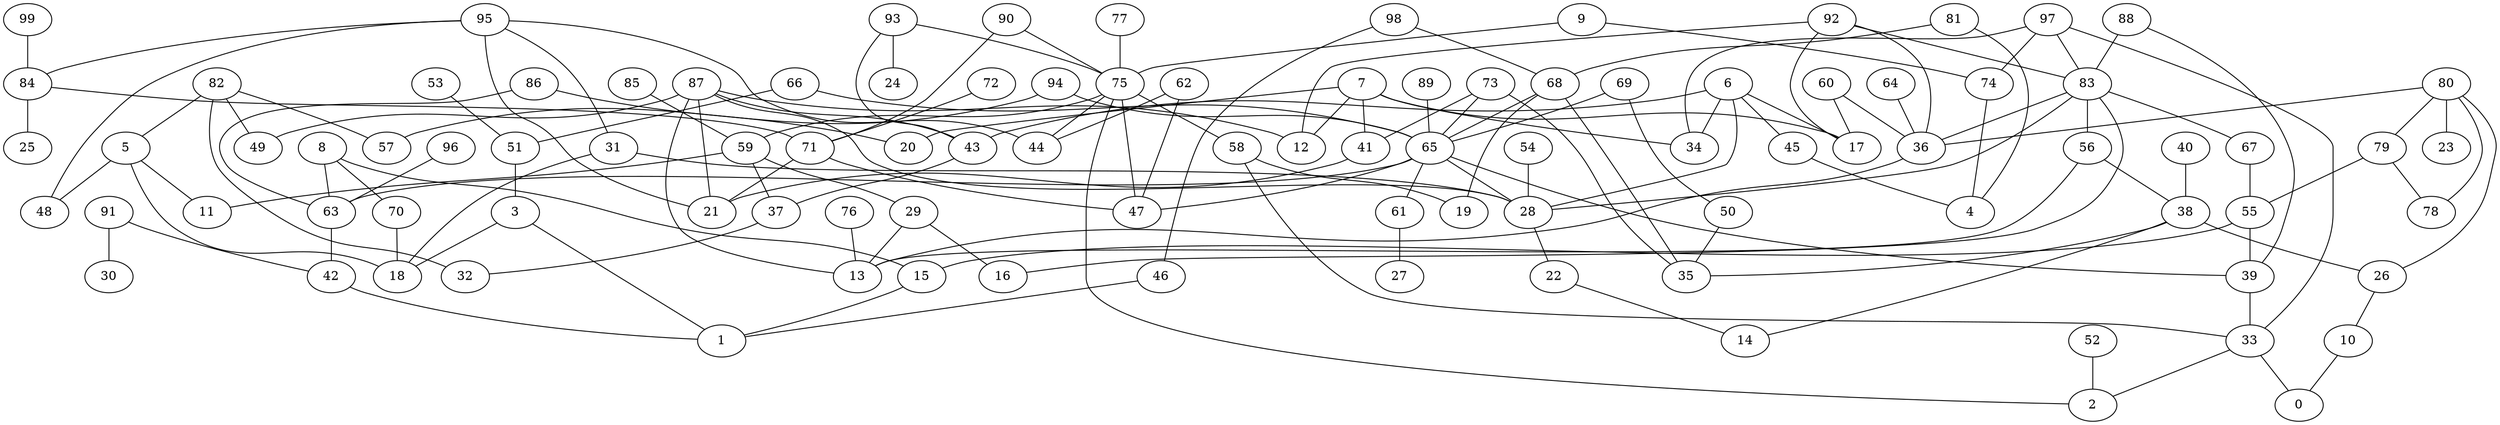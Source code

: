 digraph GG_graph {

subgraph G_graph {
edge [color = black]
"52" -> "2" [dir = none]
"89" -> "65" [dir = none]
"9" -> "74" [dir = none]
"40" -> "38" [dir = none]
"5" -> "11" [dir = none]
"77" -> "75" [dir = none]
"64" -> "36" [dir = none]
"15" -> "1" [dir = none]
"88" -> "39" [dir = none]
"60" -> "17" [dir = none]
"94" -> "57" [dir = none]
"94" -> "65" [dir = none]
"66" -> "51" [dir = none]
"66" -> "65" [dir = none]
"54" -> "28" [dir = none]
"98" -> "46" [dir = none]
"98" -> "68" [dir = none]
"82" -> "32" [dir = none]
"82" -> "49" [dir = none]
"41" -> "21" [dir = none]
"28" -> "22" [dir = none]
"80" -> "79" [dir = none]
"80" -> "78" [dir = none]
"80" -> "36" [dir = none]
"80" -> "23" [dir = none]
"80" -> "26" [dir = none]
"71" -> "47" [dir = none]
"71" -> "21" [dir = none]
"92" -> "83" [dir = none]
"51" -> "3" [dir = none]
"97" -> "34" [dir = none]
"97" -> "74" [dir = none]
"97" -> "33" [dir = none]
"97" -> "83" [dir = none]
"31" -> "28" [dir = none]
"63" -> "42" [dir = none]
"56" -> "38" [dir = none]
"83" -> "67" [dir = none]
"83" -> "28" [dir = none]
"68" -> "19" [dir = none]
"68" -> "35" [dir = none]
"68" -> "65" [dir = none]
"7" -> "17" [dir = none]
"7" -> "12" [dir = none]
"65" -> "39" [dir = none]
"65" -> "61" [dir = none]
"65" -> "63" [dir = none]
"65" -> "28" [dir = none]
"72" -> "71" [dir = none]
"91" -> "30" [dir = none]
"91" -> "42" [dir = none]
"87" -> "12" [dir = none]
"87" -> "21" [dir = none]
"87" -> "43" [dir = none]
"87" -> "49" [dir = none]
"87" -> "13" [dir = none]
"87" -> "28" [dir = none]
"8" -> "70" [dir = none]
"8" -> "63" [dir = none]
"26" -> "10" [dir = none]
"61" -> "27" [dir = none]
"38" -> "14" [dir = none]
"38" -> "26" [dir = none]
"38" -> "35" [dir = none]
"69" -> "50" [dir = none]
"95" -> "44" [dir = none]
"95" -> "48" [dir = none]
"95" -> "31" [dir = none]
"81" -> "4" [dir = none]
"81" -> "68" [dir = none]
"53" -> "51" [dir = none]
"96" -> "63" [dir = none]
"46" -> "1" [dir = none]
"73" -> "65" [dir = none]
"6" -> "45" [dir = none]
"6" -> "28" [dir = none]
"33" -> "2" [dir = none]
"75" -> "47" [dir = none]
"62" -> "44" [dir = none]
"3" -> "18" [dir = none]
"93" -> "24" [dir = none]
"93" -> "75" [dir = none]
"90" -> "75" [dir = none]
"76" -> "13" [dir = none]
"10" -> "0" [dir = none]
"29" -> "16" [dir = none]
"29" -> "13" [dir = none]
"99" -> "84" [dir = none]
"86" -> "20" [dir = none]
"86" -> "63" [dir = none]
"58" -> "33" [dir = none]
"84" -> "25" [dir = none]
"84" -> "71" [dir = none]
"67" -> "55" [dir = none]
"59" -> "37" [dir = none]
"59" -> "11" [dir = none]
"59" -> "29" [dir = none]
"50" -> "35" [dir = none]
"85" -> "59" [dir = none]
"82" -> "5" [dir = none]
"60" -> "36" [dir = none]
"90" -> "71" [dir = none]
"95" -> "84" [dir = none]
"37" -> "32" [dir = none]
"22" -> "14" [dir = none]
"5" -> "18" [dir = none]
"75" -> "2" [dir = none]
"6" -> "17" [dir = none]
"65" -> "47" [dir = none]
"79" -> "55" [dir = none]
"92" -> "36" [dir = none]
"39" -> "33" [dir = none]
"33" -> "0" [dir = none]
"92" -> "12" [dir = none]
"74" -> "4" [dir = none]
"83" -> "36" [dir = none]
"70" -> "18" [dir = none]
"88" -> "83" [dir = none]
"69" -> "65" [dir = none]
"6" -> "34" [dir = none]
"95" -> "21" [dir = none]
"9" -> "75" [dir = none]
"7" -> "34" [dir = none]
"42" -> "1" [dir = none]
"3" -> "1" [dir = none]
"55" -> "15" [dir = none]
"43" -> "37" [dir = none]
"62" -> "47" [dir = none]
"45" -> "4" [dir = none]
"82" -> "57" [dir = none]
"7" -> "20" [dir = none]
"83" -> "56" [dir = none]
"31" -> "18" [dir = none]
"75" -> "58" [dir = none]
"79" -> "78" [dir = none]
"55" -> "39" [dir = none]
"93" -> "43" [dir = none]
"5" -> "48" [dir = none]
"56" -> "13" [dir = none]
"58" -> "19" [dir = none]
"8" -> "15" [dir = none]
"6" -> "43" [dir = none]
"75" -> "44" [dir = none]
"73" -> "41" [dir = none]
"73" -> "35" [dir = none]
"36" -> "13" [dir = none]
"7" -> "41" [dir = none]
"92" -> "17" [dir = none]
"75" -> "59" [dir = none]
"83" -> "16" [dir = none]
}

}
